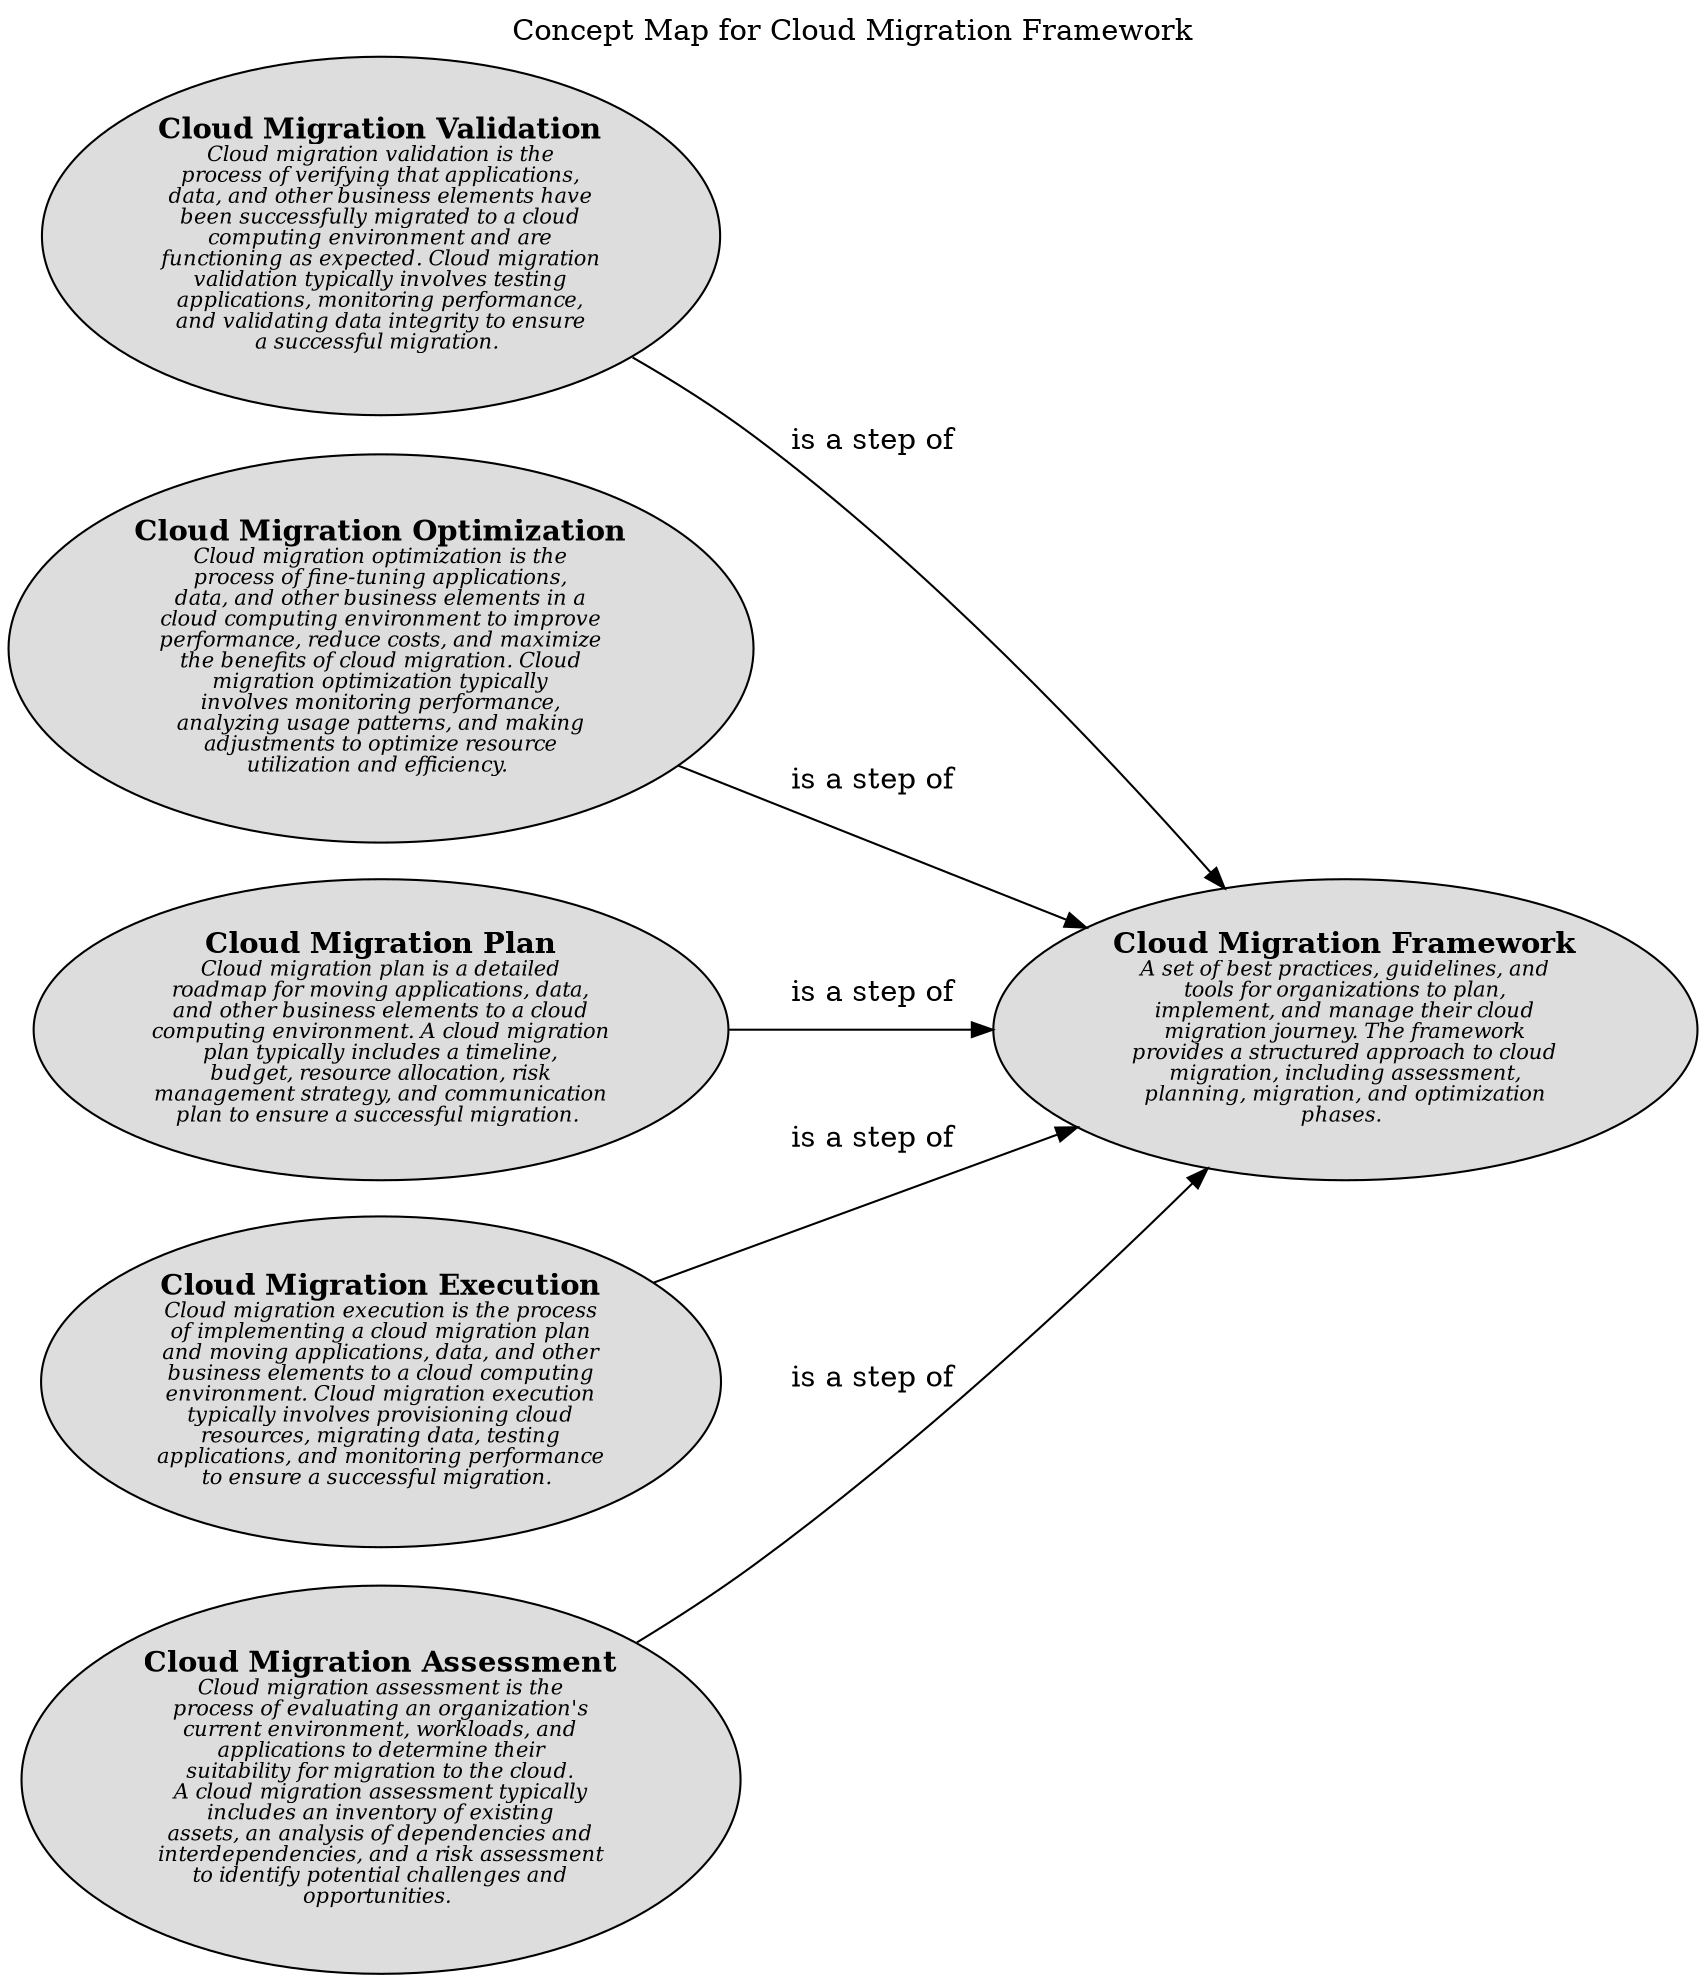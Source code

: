 digraph "Concept Map for Cloud Migration Framework" {
  labelloc= "t"
  label="Concept Map for Cloud Migration Framework"
  rankdir="LR"

  layout=dot
software_development_cloud_framework_cmf__cloud_migration_validation [shape=ellipse style=filled fillcolor="#dddddd" label=<<B>Cloud Migration Validation</B><BR/><FONT POINT-SIZE="10"><I>Cloud migration validation is the<BR/>process of verifying that applications,<BR/>data, and other business elements have<BR/>been successfully migrated to a cloud<BR/>computing environment and are<BR/>functioning as expected. Cloud migration<BR/>validation typically involves testing<BR/>applications, monitoring performance,<BR/>and validating data integrity to ensure<BR/>a successful migration. </I></FONT>>]
software_development_cloud_framework_cmf__cloud_migration_optimization [shape=ellipse style=filled fillcolor="#dddddd" label=<<B>Cloud Migration Optimization</B><BR/><FONT POINT-SIZE="10"><I>Cloud migration optimization is the<BR/>process of fine-tuning applications,<BR/>data, and other business elements in a<BR/>cloud computing environment to improve<BR/>performance, reduce costs, and maximize<BR/>the benefits of cloud migration. Cloud<BR/>migration optimization typically<BR/>involves monitoring performance,<BR/>analyzing usage patterns, and making<BR/>adjustments to optimize resource<BR/>utilization and efficiency. </I></FONT>>]
software_development_cloud_framework_cmf__cloud_migration_plan [shape=ellipse style=filled fillcolor="#dddddd" label=<<B>Cloud Migration Plan</B><BR/><FONT POINT-SIZE="10"><I>Cloud migration plan is a detailed<BR/>roadmap for moving applications, data,<BR/>and other business elements to a cloud<BR/>computing environment. A cloud migration<BR/>plan typically includes a timeline,<BR/>budget, resource allocation, risk<BR/>management strategy, and communication<BR/>plan to ensure a successful migration. </I></FONT>>]
software_development_cloud_framework_cmf__cloud_migration_execution [shape=ellipse style=filled fillcolor="#dddddd" label=<<B>Cloud Migration Execution</B><BR/><FONT POINT-SIZE="10"><I>Cloud migration execution is the process<BR/>of implementing a cloud migration plan<BR/>and moving applications, data, and other<BR/>business elements to a cloud computing<BR/>environment. Cloud migration execution<BR/>typically involves provisioning cloud<BR/>resources, migrating data, testing<BR/>applications, and monitoring performance<BR/>to ensure a successful migration. </I></FONT>>]
software_development_cloud_framework__cloud_migration_framework [shape=ellipse style=filled fillcolor="#dddddd" label=<<B>Cloud Migration Framework</B><BR/><FONT POINT-SIZE="10"><I>A set of best practices, guidelines, and<BR/>tools for organizations to plan,<BR/>implement, and manage their cloud<BR/>migration journey. The framework<BR/>provides a structured approach to cloud<BR/>migration, including assessment,<BR/>planning, migration, and optimization<BR/>phases. </I></FONT>>]
software_development_cloud_framework_cmf__cloud_migration_assessment [shape=ellipse style=filled fillcolor="#dddddd" label=<<B>Cloud Migration Assessment</B><BR/><FONT POINT-SIZE="10"><I>Cloud migration assessment is the<BR/>process of evaluating an organization&apos;s<BR/>current environment, workloads, and<BR/>applications to determine their<BR/>suitability for migration to the cloud.<BR/>A cloud migration assessment typically<BR/>includes an inventory of existing<BR/>assets, an analysis of dependencies and<BR/>interdependencies, and a risk assessment<BR/>to identify potential challenges and<BR/>opportunities. </I></FONT>>]
 
software_development_cloud_framework_cmf__cloud_migration_assessment -> software_development_cloud_framework__cloud_migration_framework [label=<is a step of<BR/><FONT POINT-SIZE="10"><I> </I></FONT>>]
software_development_cloud_framework_cmf__cloud_migration_plan -> software_development_cloud_framework__cloud_migration_framework [label=<is a step of<BR/><FONT POINT-SIZE="10"><I> </I></FONT>>]
software_development_cloud_framework_cmf__cloud_migration_execution -> software_development_cloud_framework__cloud_migration_framework [label=<is a step of<BR/><FONT POINT-SIZE="10"><I> </I></FONT>>]
software_development_cloud_framework_cmf__cloud_migration_optimization -> software_development_cloud_framework__cloud_migration_framework [label=<is a step of<BR/><FONT POINT-SIZE="10"><I> </I></FONT>>]
software_development_cloud_framework_cmf__cloud_migration_validation -> software_development_cloud_framework__cloud_migration_framework [label=<is a step of<BR/><FONT POINT-SIZE="10"><I> </I></FONT>>]
 
}

// (generated by Overarch with template views/view.dot.cmb)
